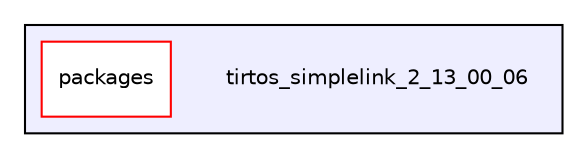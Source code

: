 digraph "tirtos_simplelink_2_13_00_06" {
  compound=true
  node [ fontsize="10", fontname="Helvetica"];
  edge [ labelfontsize="10", labelfontname="Helvetica"];
  subgraph clusterdir_b7f13d33c9ff829e41eca277e5b10f32 {
    graph [ bgcolor="#eeeeff", pencolor="black", label="" URL="dir_b7f13d33c9ff829e41eca277e5b10f32.html"];
    dir_b7f13d33c9ff829e41eca277e5b10f32 [shape=plaintext label="tirtos_simplelink_2_13_00_06"];
    dir_914ef8c92054fbd19b873011105ec041 [shape=box label="packages" color="red" fillcolor="white" style="filled" URL="dir_914ef8c92054fbd19b873011105ec041.html"];
  }
}
